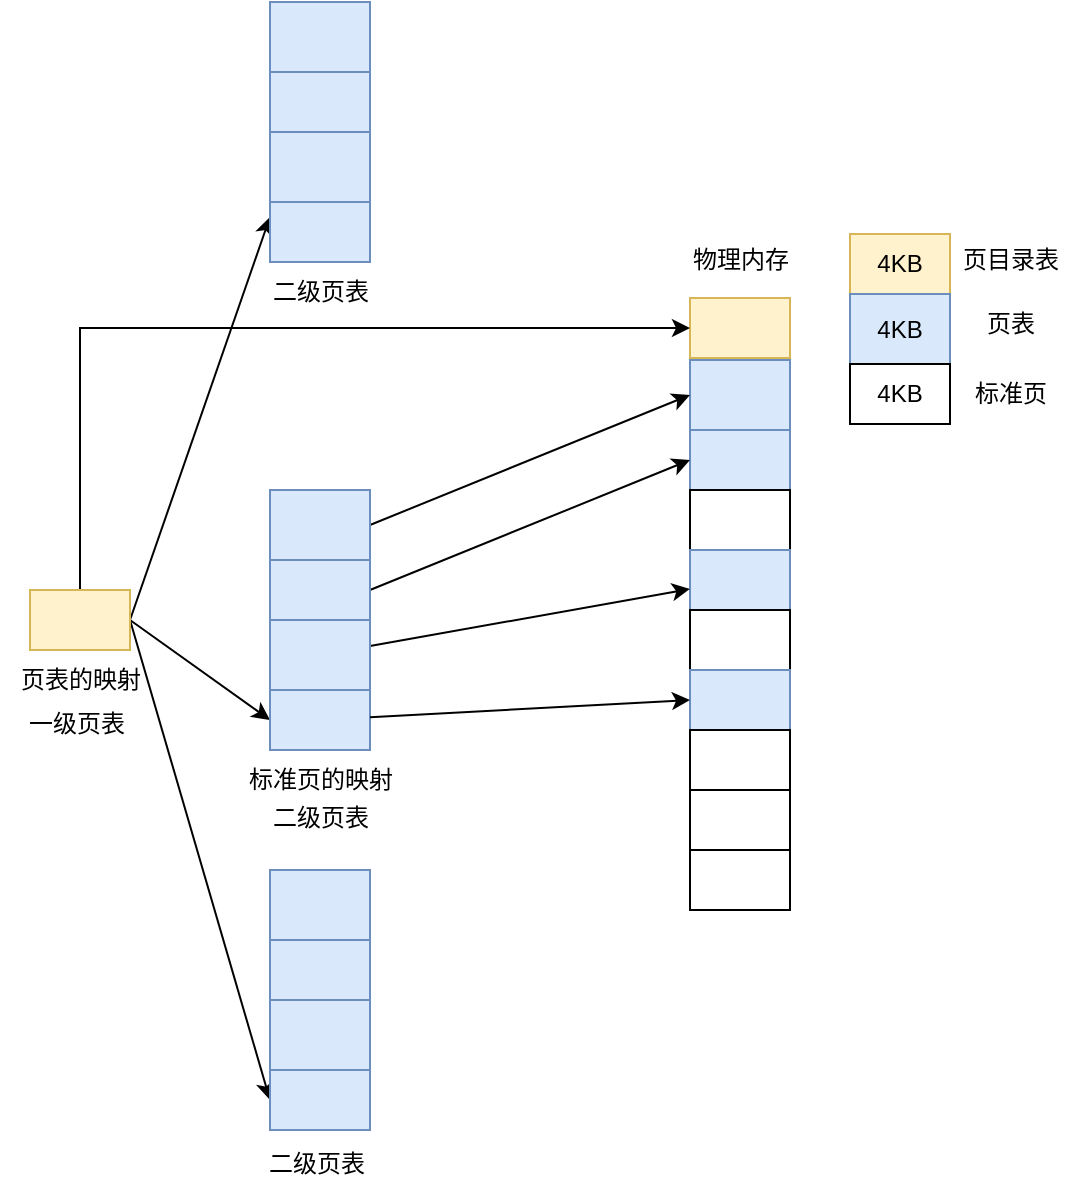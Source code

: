 <mxfile version="24.6.4" type="device">
  <diagram name="第 1 页" id="Ib2CYUNX099RLpfWLOko">
    <mxGraphModel dx="918" dy="584" grid="0" gridSize="10" guides="1" tooltips="1" connect="1" arrows="1" fold="1" page="1" pageScale="1" pageWidth="827" pageHeight="1169" math="0" shadow="0">
      <root>
        <mxCell id="0" />
        <mxCell id="1" parent="0" />
        <mxCell id="48LXnbVJm9BpJN8wikLZ-12" value="" style="rounded=0;whiteSpace=wrap;html=1;fillColor=#fff2cc;strokeColor=#d6b656;" parent="1" vertex="1">
          <mxGeometry x="470" y="496" width="50" height="30" as="geometry" />
        </mxCell>
        <mxCell id="48LXnbVJm9BpJN8wikLZ-13" value="" style="rounded=0;whiteSpace=wrap;html=1;fillColor=#dae8fc;strokeColor=#6c8ebf;" parent="1" vertex="1">
          <mxGeometry x="470" y="527" width="50" height="35" as="geometry" />
        </mxCell>
        <mxCell id="48LXnbVJm9BpJN8wikLZ-14" value="" style="rounded=0;whiteSpace=wrap;html=1;fillColor=#dae8fc;strokeColor=#6c8ebf;" parent="1" vertex="1">
          <mxGeometry x="470" y="562" width="50" height="30" as="geometry" />
        </mxCell>
        <mxCell id="48LXnbVJm9BpJN8wikLZ-15" value="" style="rounded=0;whiteSpace=wrap;html=1;" parent="1" vertex="1">
          <mxGeometry x="470" y="592" width="50" height="30" as="geometry" />
        </mxCell>
        <mxCell id="48LXnbVJm9BpJN8wikLZ-16" value="" style="rounded=0;whiteSpace=wrap;html=1;fillColor=#dae8fc;strokeColor=#6c8ebf;" parent="1" vertex="1">
          <mxGeometry x="470" y="622" width="50" height="30" as="geometry" />
        </mxCell>
        <mxCell id="48LXnbVJm9BpJN8wikLZ-17" value="" style="rounded=0;whiteSpace=wrap;html=1;" parent="1" vertex="1">
          <mxGeometry x="470" y="652" width="50" height="30" as="geometry" />
        </mxCell>
        <mxCell id="48LXnbVJm9BpJN8wikLZ-18" value="" style="rounded=0;whiteSpace=wrap;html=1;fillColor=#dae8fc;strokeColor=#6c8ebf;" parent="1" vertex="1">
          <mxGeometry x="470" y="682" width="50" height="30" as="geometry" />
        </mxCell>
        <mxCell id="48LXnbVJm9BpJN8wikLZ-19" value="" style="rounded=0;whiteSpace=wrap;html=1;" parent="1" vertex="1">
          <mxGeometry x="470" y="712" width="50" height="30" as="geometry" />
        </mxCell>
        <mxCell id="48LXnbVJm9BpJN8wikLZ-20" value="" style="rounded=0;whiteSpace=wrap;html=1;" parent="1" vertex="1">
          <mxGeometry x="470" y="742" width="50" height="30" as="geometry" />
        </mxCell>
        <mxCell id="48LXnbVJm9BpJN8wikLZ-21" value="" style="rounded=0;whiteSpace=wrap;html=1;" parent="1" vertex="1">
          <mxGeometry x="470" y="772" width="50" height="30" as="geometry" />
        </mxCell>
        <mxCell id="48LXnbVJm9BpJN8wikLZ-22" value="4KB" style="rounded=0;whiteSpace=wrap;html=1;fillColor=#fff2cc;strokeColor=#d6b656;" parent="1" vertex="1">
          <mxGeometry x="550" y="464" width="50" height="30" as="geometry" />
        </mxCell>
        <mxCell id="48LXnbVJm9BpJN8wikLZ-23" value="页目录表" style="text;html=1;align=center;verticalAlign=middle;resizable=0;points=[];autosize=1;strokeColor=none;fillColor=none;" parent="1" vertex="1">
          <mxGeometry x="595" y="462" width="70" height="30" as="geometry" />
        </mxCell>
        <mxCell id="48LXnbVJm9BpJN8wikLZ-24" value="4KB" style="rounded=0;whiteSpace=wrap;html=1;fillColor=#dae8fc;strokeColor=#6c8ebf;" parent="1" vertex="1">
          <mxGeometry x="550" y="494" width="50" height="35" as="geometry" />
        </mxCell>
        <mxCell id="48LXnbVJm9BpJN8wikLZ-25" value="页表" style="text;html=1;align=center;verticalAlign=middle;resizable=0;points=[];autosize=1;strokeColor=none;fillColor=none;" parent="1" vertex="1">
          <mxGeometry x="605" y="494" width="50" height="30" as="geometry" />
        </mxCell>
        <mxCell id="48LXnbVJm9BpJN8wikLZ-26" value="物理内存" style="text;html=1;align=center;verticalAlign=middle;resizable=0;points=[];autosize=1;strokeColor=none;fillColor=none;" parent="1" vertex="1">
          <mxGeometry x="460" y="462" width="70" height="30" as="geometry" />
        </mxCell>
        <mxCell id="48LXnbVJm9BpJN8wikLZ-27" value="4KB" style="rounded=0;whiteSpace=wrap;html=1;" parent="1" vertex="1">
          <mxGeometry x="550" y="529" width="50" height="30" as="geometry" />
        </mxCell>
        <mxCell id="48LXnbVJm9BpJN8wikLZ-28" value="标准页" style="text;html=1;align=center;verticalAlign=middle;resizable=0;points=[];autosize=1;strokeColor=none;fillColor=none;" parent="1" vertex="1">
          <mxGeometry x="600" y="529" width="60" height="30" as="geometry" />
        </mxCell>
        <mxCell id="48LXnbVJm9BpJN8wikLZ-38" style="edgeStyle=orthogonalEdgeStyle;rounded=0;orthogonalLoop=1;jettySize=auto;html=1;entryX=0;entryY=0.5;entryDx=0;entryDy=0;exitX=0.5;exitY=0;exitDx=0;exitDy=0;" parent="1" source="48LXnbVJm9BpJN8wikLZ-29" target="48LXnbVJm9BpJN8wikLZ-12" edge="1">
          <mxGeometry relative="1" as="geometry" />
        </mxCell>
        <mxCell id="U4ClcXXqCwadnWETMgb6-7" style="rounded=0;orthogonalLoop=1;jettySize=auto;html=1;entryX=0;entryY=0.5;entryDx=0;entryDy=0;exitX=1;exitY=0.5;exitDx=0;exitDy=0;" edge="1" parent="1" source="48LXnbVJm9BpJN8wikLZ-29" target="48LXnbVJm9BpJN8wikLZ-33">
          <mxGeometry relative="1" as="geometry" />
        </mxCell>
        <mxCell id="U4ClcXXqCwadnWETMgb6-8" style="rounded=0;orthogonalLoop=1;jettySize=auto;html=1;entryX=0;entryY=0.5;entryDx=0;entryDy=0;exitX=1;exitY=0.5;exitDx=0;exitDy=0;" edge="1" parent="1" source="48LXnbVJm9BpJN8wikLZ-29" target="U4ClcXXqCwadnWETMgb6-5">
          <mxGeometry relative="1" as="geometry">
            <mxPoint x="190" y="662" as="sourcePoint" />
          </mxGeometry>
        </mxCell>
        <mxCell id="U4ClcXXqCwadnWETMgb6-14" style="rounded=0;orthogonalLoop=1;jettySize=auto;html=1;entryX=0;entryY=0.25;entryDx=0;entryDy=0;exitX=1;exitY=0.5;exitDx=0;exitDy=0;" edge="1" parent="1" source="48LXnbVJm9BpJN8wikLZ-29" target="U4ClcXXqCwadnWETMgb6-13">
          <mxGeometry relative="1" as="geometry" />
        </mxCell>
        <mxCell id="48LXnbVJm9BpJN8wikLZ-29" value="" style="rounded=0;whiteSpace=wrap;html=1;fillColor=#fff2cc;strokeColor=#d6b656;" parent="1" vertex="1">
          <mxGeometry x="140" y="642" width="50" height="30" as="geometry" />
        </mxCell>
        <mxCell id="48LXnbVJm9BpJN8wikLZ-34" style="rounded=0;orthogonalLoop=1;jettySize=auto;html=1;entryX=0;entryY=0.5;entryDx=0;entryDy=0;exitX=1;exitY=0.5;exitDx=0;exitDy=0;" parent="1" source="48LXnbVJm9BpJN8wikLZ-30" target="48LXnbVJm9BpJN8wikLZ-13" edge="1">
          <mxGeometry relative="1" as="geometry" />
        </mxCell>
        <mxCell id="48LXnbVJm9BpJN8wikLZ-35" style="rounded=0;orthogonalLoop=1;jettySize=auto;html=1;exitX=1;exitY=0.5;exitDx=0;exitDy=0;entryX=0;entryY=0.5;entryDx=0;entryDy=0;" parent="1" source="48LXnbVJm9BpJN8wikLZ-31" target="48LXnbVJm9BpJN8wikLZ-14" edge="1">
          <mxGeometry relative="1" as="geometry" />
        </mxCell>
        <mxCell id="48LXnbVJm9BpJN8wikLZ-36" style="rounded=0;orthogonalLoop=1;jettySize=auto;html=1;" parent="1" source="48LXnbVJm9BpJN8wikLZ-32" target="48LXnbVJm9BpJN8wikLZ-16" edge="1">
          <mxGeometry relative="1" as="geometry" />
        </mxCell>
        <mxCell id="48LXnbVJm9BpJN8wikLZ-39" value="" style="group" parent="1" vertex="1" connectable="0">
          <mxGeometry x="260" y="592" width="50" height="130" as="geometry" />
        </mxCell>
        <mxCell id="48LXnbVJm9BpJN8wikLZ-30" value="" style="rounded=0;whiteSpace=wrap;html=1;fillColor=#dae8fc;strokeColor=#6c8ebf;" parent="48LXnbVJm9BpJN8wikLZ-39" vertex="1">
          <mxGeometry width="50" height="35" as="geometry" />
        </mxCell>
        <mxCell id="48LXnbVJm9BpJN8wikLZ-31" value="" style="rounded=0;whiteSpace=wrap;html=1;fillColor=#dae8fc;strokeColor=#6c8ebf;" parent="48LXnbVJm9BpJN8wikLZ-39" vertex="1">
          <mxGeometry y="35" width="50" height="30" as="geometry" />
        </mxCell>
        <mxCell id="48LXnbVJm9BpJN8wikLZ-32" value="" style="rounded=0;whiteSpace=wrap;html=1;fillColor=#dae8fc;strokeColor=#6c8ebf;" parent="48LXnbVJm9BpJN8wikLZ-39" vertex="1">
          <mxGeometry y="65" width="50" height="35" as="geometry" />
        </mxCell>
        <mxCell id="48LXnbVJm9BpJN8wikLZ-33" value="" style="rounded=0;whiteSpace=wrap;html=1;fillColor=#dae8fc;strokeColor=#6c8ebf;" parent="48LXnbVJm9BpJN8wikLZ-39" vertex="1">
          <mxGeometry y="100" width="50" height="30" as="geometry" />
        </mxCell>
        <mxCell id="48LXnbVJm9BpJN8wikLZ-40" value="页表的映射" style="text;html=1;align=center;verticalAlign=middle;resizable=0;points=[];autosize=1;strokeColor=none;fillColor=none;" parent="1" vertex="1">
          <mxGeometry x="125" y="672" width="80" height="30" as="geometry" />
        </mxCell>
        <mxCell id="48LXnbVJm9BpJN8wikLZ-41" value="标准页的映射" style="text;html=1;align=center;verticalAlign=middle;resizable=0;points=[];autosize=1;strokeColor=none;fillColor=none;" parent="1" vertex="1">
          <mxGeometry x="235" y="722" width="100" height="30" as="geometry" />
        </mxCell>
        <mxCell id="48LXnbVJm9BpJN8wikLZ-42" style="rounded=0;orthogonalLoop=1;jettySize=auto;html=1;entryX=0;entryY=0.5;entryDx=0;entryDy=0;" parent="1" source="48LXnbVJm9BpJN8wikLZ-33" target="48LXnbVJm9BpJN8wikLZ-18" edge="1">
          <mxGeometry relative="1" as="geometry" />
        </mxCell>
        <mxCell id="U4ClcXXqCwadnWETMgb6-1" value="" style="group" vertex="1" connectable="0" parent="1">
          <mxGeometry x="260" y="782" width="50" height="130" as="geometry" />
        </mxCell>
        <mxCell id="U4ClcXXqCwadnWETMgb6-2" value="" style="rounded=0;whiteSpace=wrap;html=1;fillColor=#dae8fc;strokeColor=#6c8ebf;" vertex="1" parent="U4ClcXXqCwadnWETMgb6-1">
          <mxGeometry width="50" height="35" as="geometry" />
        </mxCell>
        <mxCell id="U4ClcXXqCwadnWETMgb6-3" value="" style="rounded=0;whiteSpace=wrap;html=1;fillColor=#dae8fc;strokeColor=#6c8ebf;" vertex="1" parent="U4ClcXXqCwadnWETMgb6-1">
          <mxGeometry y="35" width="50" height="30" as="geometry" />
        </mxCell>
        <mxCell id="U4ClcXXqCwadnWETMgb6-4" value="" style="rounded=0;whiteSpace=wrap;html=1;fillColor=#dae8fc;strokeColor=#6c8ebf;" vertex="1" parent="U4ClcXXqCwadnWETMgb6-1">
          <mxGeometry y="65" width="50" height="35" as="geometry" />
        </mxCell>
        <mxCell id="U4ClcXXqCwadnWETMgb6-5" value="" style="rounded=0;whiteSpace=wrap;html=1;fillColor=#dae8fc;strokeColor=#6c8ebf;" vertex="1" parent="U4ClcXXqCwadnWETMgb6-1">
          <mxGeometry y="100" width="50" height="30" as="geometry" />
        </mxCell>
        <mxCell id="U4ClcXXqCwadnWETMgb6-9" value="" style="group" vertex="1" connectable="0" parent="1">
          <mxGeometry x="260" y="348" width="50" height="130" as="geometry" />
        </mxCell>
        <mxCell id="U4ClcXXqCwadnWETMgb6-10" value="" style="rounded=0;whiteSpace=wrap;html=1;fillColor=#dae8fc;strokeColor=#6c8ebf;" vertex="1" parent="U4ClcXXqCwadnWETMgb6-9">
          <mxGeometry width="50" height="35" as="geometry" />
        </mxCell>
        <mxCell id="U4ClcXXqCwadnWETMgb6-11" value="" style="rounded=0;whiteSpace=wrap;html=1;fillColor=#dae8fc;strokeColor=#6c8ebf;" vertex="1" parent="U4ClcXXqCwadnWETMgb6-9">
          <mxGeometry y="35" width="50" height="30" as="geometry" />
        </mxCell>
        <mxCell id="U4ClcXXqCwadnWETMgb6-12" value="" style="rounded=0;whiteSpace=wrap;html=1;fillColor=#dae8fc;strokeColor=#6c8ebf;" vertex="1" parent="U4ClcXXqCwadnWETMgb6-9">
          <mxGeometry y="65" width="50" height="35" as="geometry" />
        </mxCell>
        <mxCell id="U4ClcXXqCwadnWETMgb6-13" value="" style="rounded=0;whiteSpace=wrap;html=1;fillColor=#dae8fc;strokeColor=#6c8ebf;" vertex="1" parent="U4ClcXXqCwadnWETMgb6-9">
          <mxGeometry y="100" width="50" height="30" as="geometry" />
        </mxCell>
        <mxCell id="U4ClcXXqCwadnWETMgb6-15" value="一级页表" style="text;html=1;align=center;verticalAlign=middle;resizable=0;points=[];autosize=1;strokeColor=none;fillColor=none;" vertex="1" parent="1">
          <mxGeometry x="130" y="696" width="66" height="26" as="geometry" />
        </mxCell>
        <mxCell id="U4ClcXXqCwadnWETMgb6-16" value="二级页表" style="text;html=1;align=center;verticalAlign=middle;resizable=0;points=[];autosize=1;strokeColor=none;fillColor=none;" vertex="1" parent="1">
          <mxGeometry x="250" y="916" width="66" height="26" as="geometry" />
        </mxCell>
        <mxCell id="U4ClcXXqCwadnWETMgb6-19" value="二级页表" style="text;html=1;align=center;verticalAlign=middle;resizable=0;points=[];autosize=1;strokeColor=none;fillColor=none;" vertex="1" parent="1">
          <mxGeometry x="252" y="743" width="66" height="26" as="geometry" />
        </mxCell>
        <mxCell id="U4ClcXXqCwadnWETMgb6-20" value="二级页表" style="text;html=1;align=center;verticalAlign=middle;resizable=0;points=[];autosize=1;strokeColor=none;fillColor=none;" vertex="1" parent="1">
          <mxGeometry x="252" y="480" width="66" height="26" as="geometry" />
        </mxCell>
      </root>
    </mxGraphModel>
  </diagram>
</mxfile>

